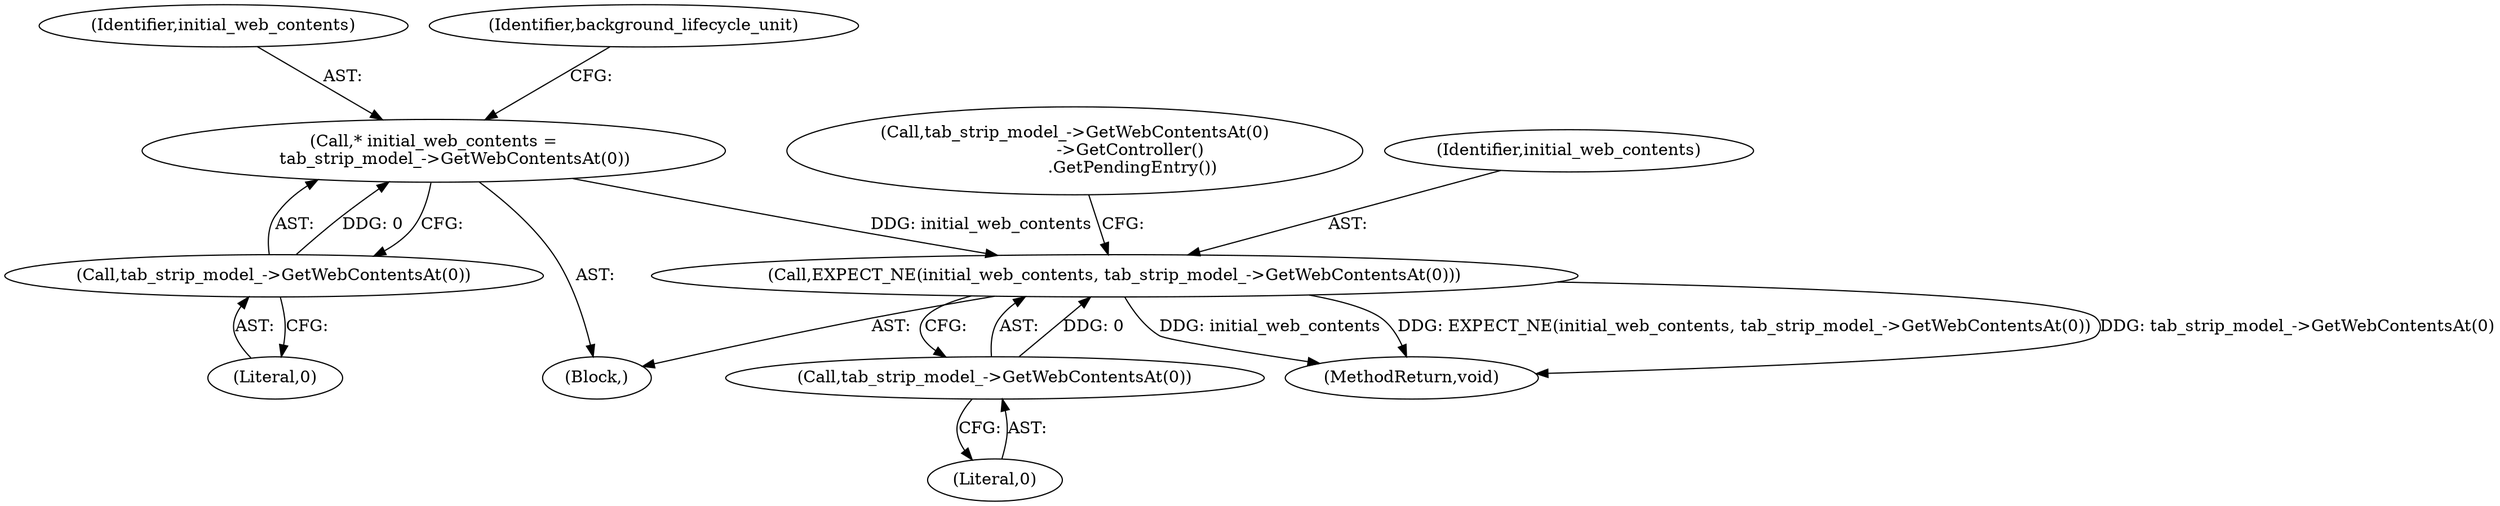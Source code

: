 digraph "0_Chrome_7394cf6f43d7a86630d3eb1c728fd63c621b5530_4@pointer" {
"1000141" [label="(Call,EXPECT_NE(initial_web_contents, tab_strip_model_->GetWebContentsAt(0)))"];
"1000119" [label="(Call,* initial_web_contents =\n        tab_strip_model_->GetWebContentsAt(0))"];
"1000121" [label="(Call,tab_strip_model_->GetWebContentsAt(0))"];
"1000143" [label="(Call,tab_strip_model_->GetWebContentsAt(0))"];
"1000122" [label="(Literal,0)"];
"1000144" [label="(Literal,0)"];
"1000146" [label="(Call,tab_strip_model_->GetWebContentsAt(0)\n                     ->GetController()\n                      .GetPendingEntry())"];
"1000121" [label="(Call,tab_strip_model_->GetWebContentsAt(0))"];
"1000142" [label="(Identifier,initial_web_contents)"];
"1000141" [label="(Call,EXPECT_NE(initial_web_contents, tab_strip_model_->GetWebContentsAt(0)))"];
"1000119" [label="(Call,* initial_web_contents =\n        tab_strip_model_->GetWebContentsAt(0))"];
"1000143" [label="(Call,tab_strip_model_->GetWebContentsAt(0))"];
"1000172" [label="(MethodReturn,void)"];
"1000103" [label="(Block,)"];
"1000120" [label="(Identifier,initial_web_contents)"];
"1000124" [label="(Identifier,background_lifecycle_unit)"];
"1000141" -> "1000103"  [label="AST: "];
"1000141" -> "1000143"  [label="CFG: "];
"1000142" -> "1000141"  [label="AST: "];
"1000143" -> "1000141"  [label="AST: "];
"1000146" -> "1000141"  [label="CFG: "];
"1000141" -> "1000172"  [label="DDG: initial_web_contents"];
"1000141" -> "1000172"  [label="DDG: EXPECT_NE(initial_web_contents, tab_strip_model_->GetWebContentsAt(0))"];
"1000141" -> "1000172"  [label="DDG: tab_strip_model_->GetWebContentsAt(0)"];
"1000119" -> "1000141"  [label="DDG: initial_web_contents"];
"1000143" -> "1000141"  [label="DDG: 0"];
"1000119" -> "1000103"  [label="AST: "];
"1000119" -> "1000121"  [label="CFG: "];
"1000120" -> "1000119"  [label="AST: "];
"1000121" -> "1000119"  [label="AST: "];
"1000124" -> "1000119"  [label="CFG: "];
"1000121" -> "1000119"  [label="DDG: 0"];
"1000121" -> "1000122"  [label="CFG: "];
"1000122" -> "1000121"  [label="AST: "];
"1000143" -> "1000144"  [label="CFG: "];
"1000144" -> "1000143"  [label="AST: "];
}
